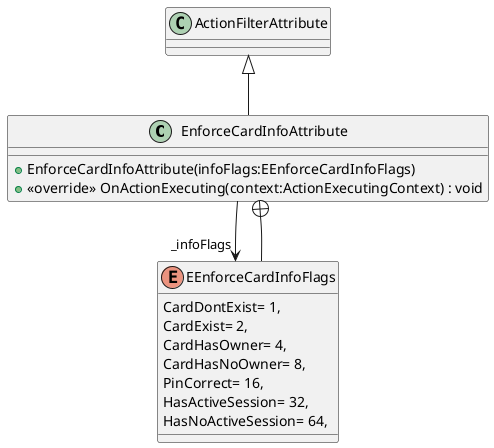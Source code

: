 @startuml
class EnforceCardInfoAttribute {
    + EnforceCardInfoAttribute(infoFlags:EEnforceCardInfoFlags)
    + <<override>> OnActionExecuting(context:ActionExecutingContext) : void
}
enum EEnforceCardInfoFlags {
    CardDontExist= 1,
    CardExist= 2,
    CardHasOwner= 4,
    CardHasNoOwner= 8,
    PinCorrect= 16,
    HasActiveSession= 32,
    HasNoActiveSession= 64,
}
ActionFilterAttribute <|-- EnforceCardInfoAttribute
EnforceCardInfoAttribute --> "_infoFlags" EEnforceCardInfoFlags
EnforceCardInfoAttribute +-- EEnforceCardInfoFlags
@enduml
